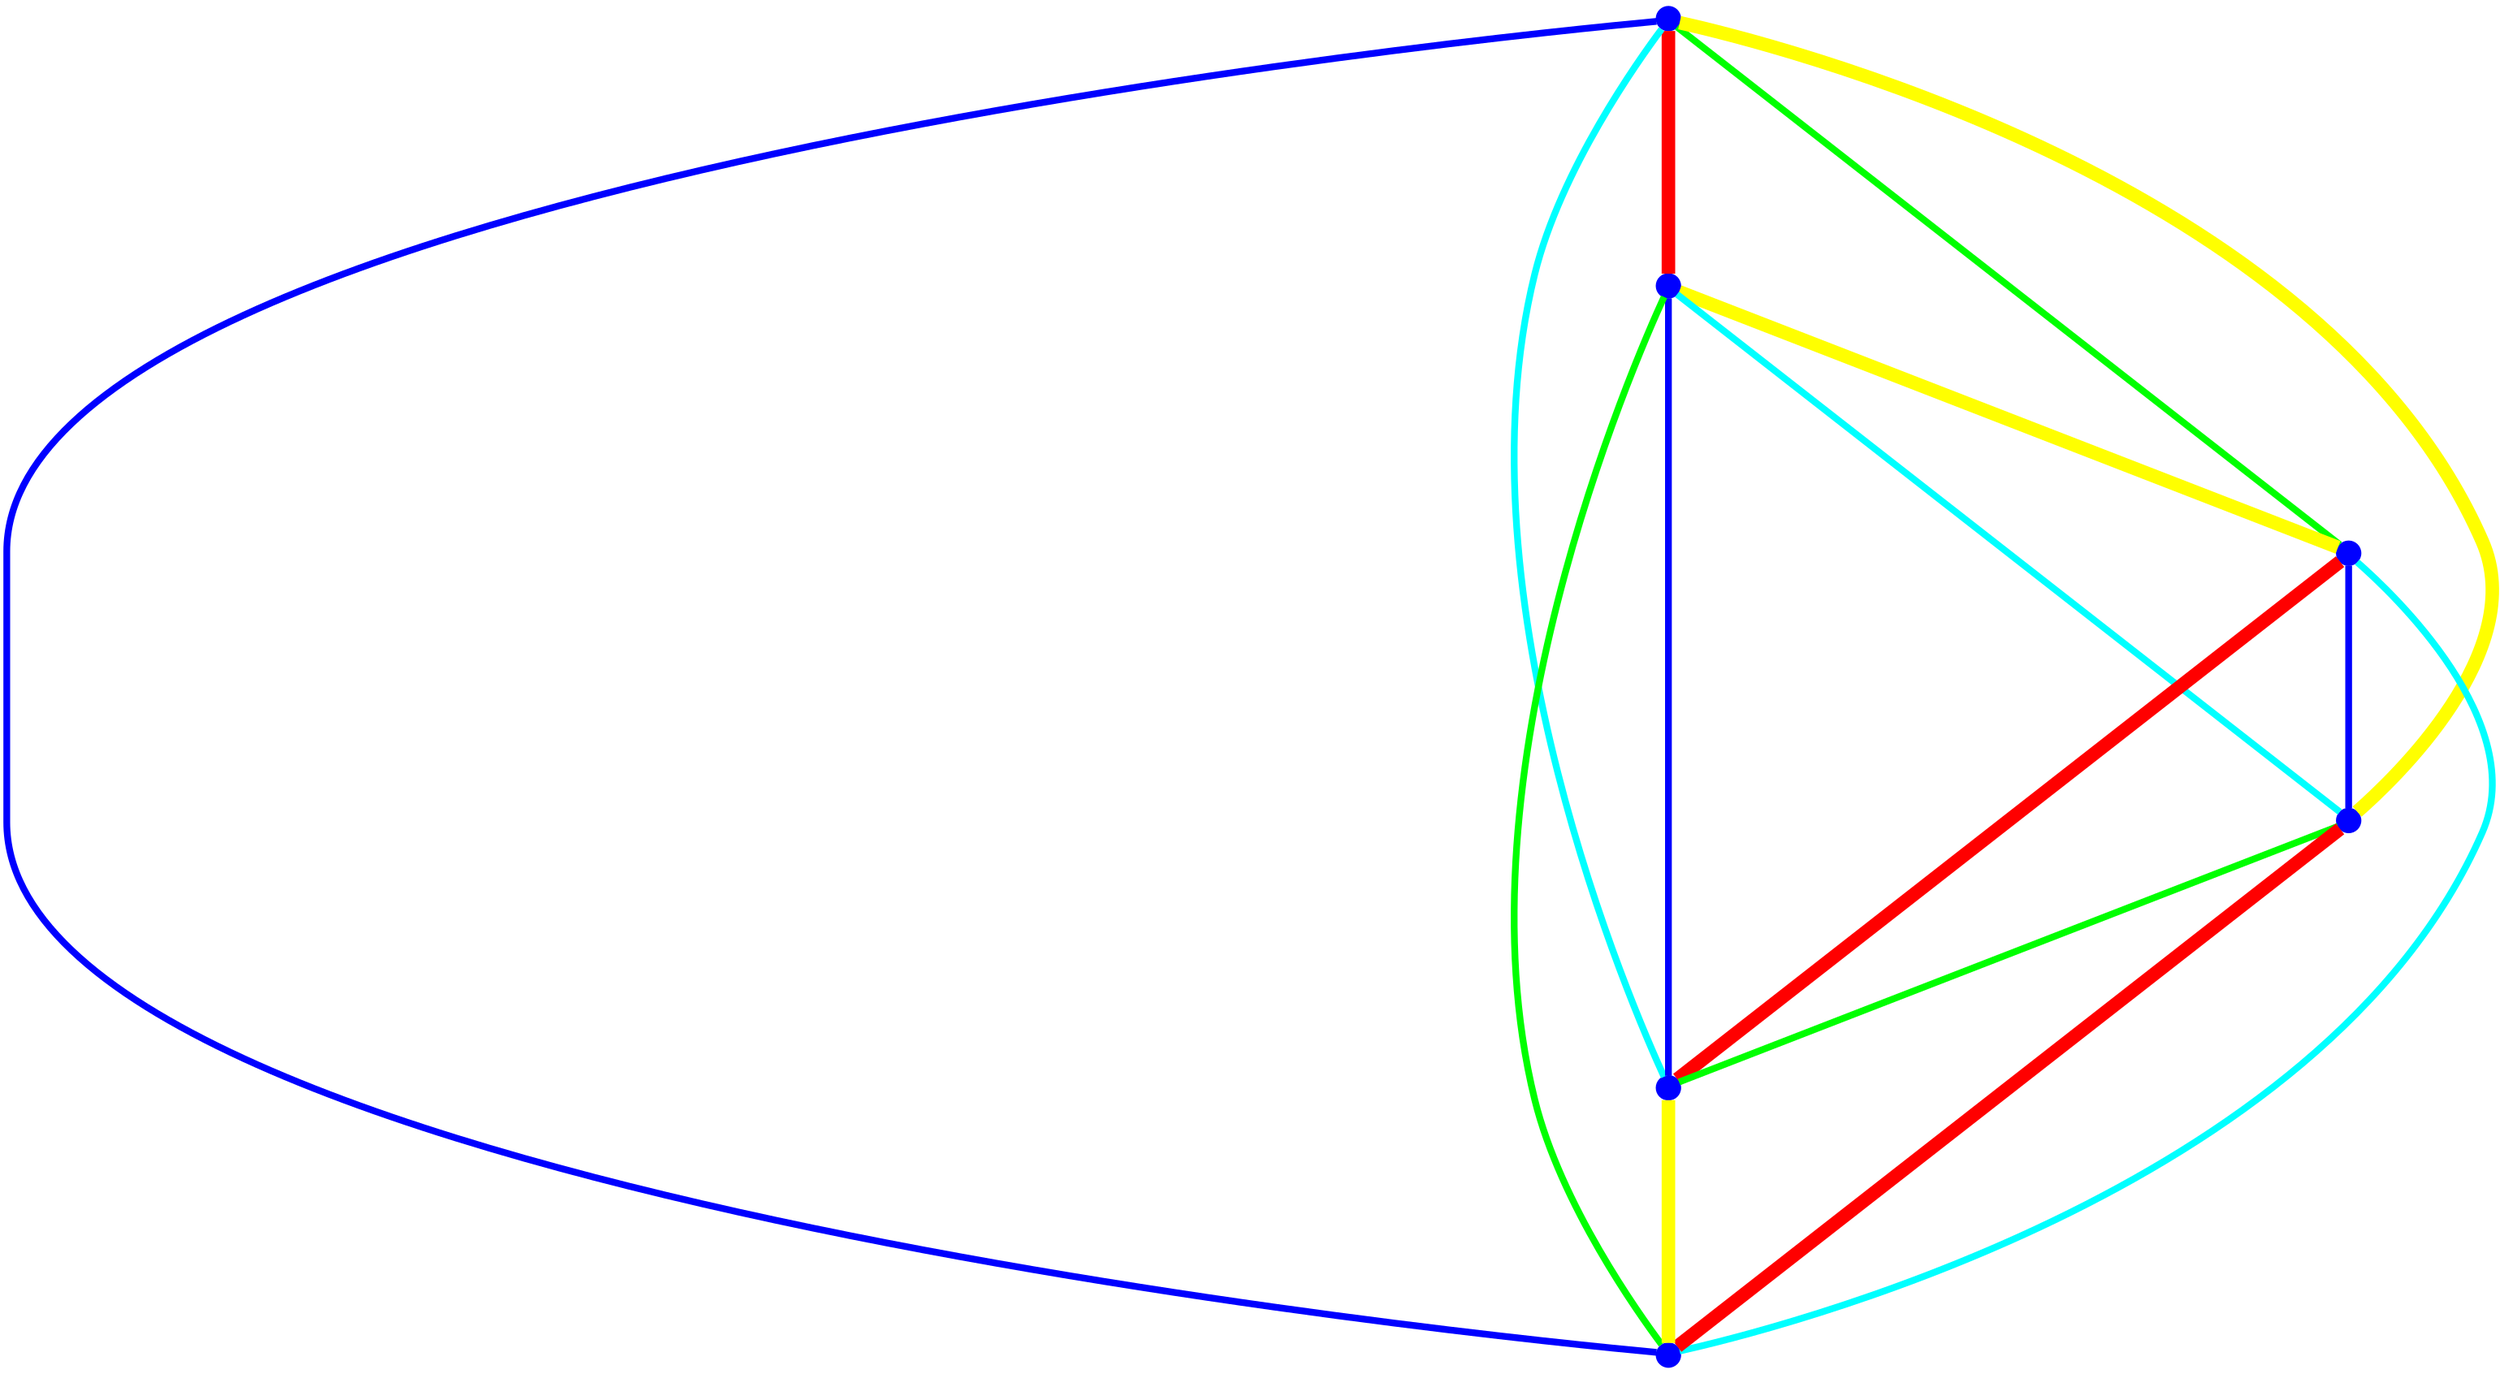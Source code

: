 graph {
ranksep=2
nodesep=2
node [label="" shape=circle style=filled fixedsize=true color=blue fillcolor=blue width=0.2];
"1" -- "2" [style="solid",penwidth="8",color="red"];
"1" -- "3" [style="solid",penwidth="4",color="green"];
"1" -- "4" [style="solid",penwidth="8",color="yellow"];
"1" -- "5" [style="solid",penwidth="4",color="cyan"];
"1" -- "6" [style="solid",penwidth="4",color="blue"];
"2" -- "3" [style="solid",penwidth="8",color="yellow"];
"2" -- "4" [style="solid",penwidth="4",color="cyan"];
"2" -- "5" [style="solid",penwidth="4",color="blue"];
"2" -- "6" [style="solid",penwidth="4",color="green"];
"3" -- "4" [style="solid",penwidth="4",color="blue"];
"3" -- "5" [style="solid",penwidth="8",color="red"];
"3" -- "6" [style="solid",penwidth="4",color="cyan"];
"4" -- "5" [style="solid",penwidth="4",color="green"];
"4" -- "6" [style="solid",penwidth="8",color="red"];
"5" -- "6" [style="solid",penwidth="8",color="yellow"];
}
